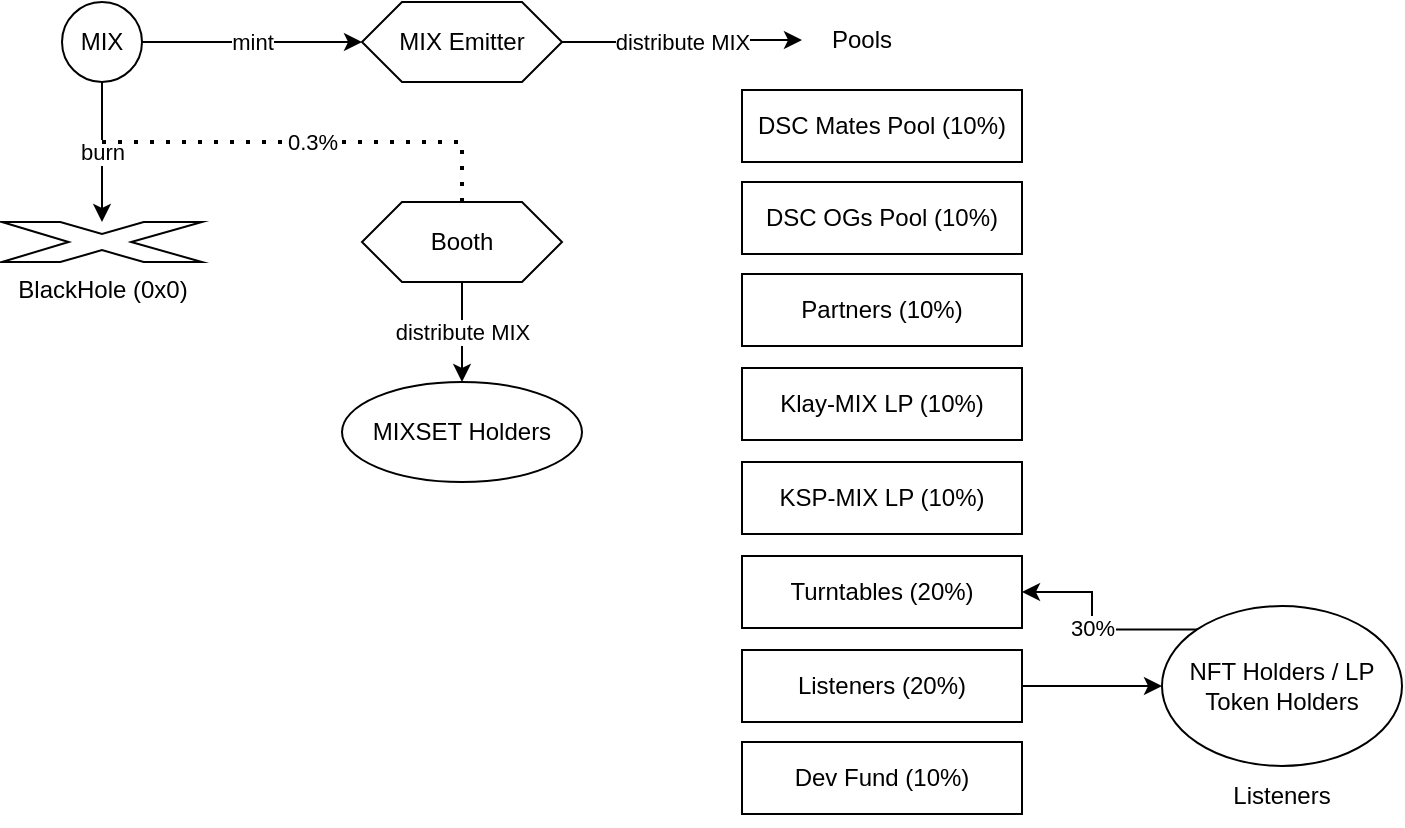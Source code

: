 <mxfile version="15.4.1" type="device"><diagram id="Rbx9h_r2KDHgTsQ75kZN" name="Page-1"><mxGraphModel dx="782" dy="428" grid="1" gridSize="10" guides="1" tooltips="1" connect="1" arrows="1" fold="1" page="1" pageScale="1" pageWidth="827" pageHeight="1169" math="0" shadow="0"><root><mxCell id="0"/><mxCell id="1" parent="0"/><mxCell id="lumkpou_DzHmQypAAvX--3" value="mint" style="edgeStyle=orthogonalEdgeStyle;rounded=0;orthogonalLoop=1;jettySize=auto;html=1;" edge="1" parent="1" source="VBQY3-6jlJTHLbp9oiR3-1" target="lumkpou_DzHmQypAAvX--2"><mxGeometry relative="1" as="geometry"/></mxCell><mxCell id="lumkpou_DzHmQypAAvX--6" value="burn" style="edgeStyle=orthogonalEdgeStyle;rounded=0;orthogonalLoop=1;jettySize=auto;html=1;" edge="1" parent="1" source="VBQY3-6jlJTHLbp9oiR3-1" target="lumkpou_DzHmQypAAvX--5"><mxGeometry relative="1" as="geometry"/></mxCell><mxCell id="VBQY3-6jlJTHLbp9oiR3-1" value="MIX" style="ellipse;whiteSpace=wrap;html=1;" parent="1" vertex="1"><mxGeometry x="90" y="40" width="40" height="40" as="geometry"/></mxCell><mxCell id="lumkpou_DzHmQypAAvX--9" value="distribute MIX" style="edgeStyle=orthogonalEdgeStyle;rounded=0;orthogonalLoop=1;jettySize=auto;html=1;entryX=0;entryY=0.5;entryDx=0;entryDy=0;" edge="1" parent="1" source="lumkpou_DzHmQypAAvX--2" target="lumkpou_DzHmQypAAvX--10"><mxGeometry relative="1" as="geometry"/></mxCell><mxCell id="lumkpou_DzHmQypAAvX--2" value="MIX Emitter" style="shape=hexagon;perimeter=hexagonPerimeter2;whiteSpace=wrap;html=1;fixedSize=1;" vertex="1" parent="1"><mxGeometry x="240" y="40" width="100" height="40" as="geometry"/></mxCell><mxCell id="lumkpou_DzHmQypAAvX--5" value="BlackHole (0x0)" style="verticalLabelPosition=bottom;verticalAlign=top;html=1;shape=mxgraph.basic.x" vertex="1" parent="1"><mxGeometry x="60" y="150" width="100" height="20" as="geometry"/></mxCell><mxCell id="lumkpou_DzHmQypAAvX--8" value="DSC Mates Pool (10%)" style="rounded=0;whiteSpace=wrap;html=1;" vertex="1" parent="1"><mxGeometry x="430" y="84" width="140" height="36" as="geometry"/></mxCell><mxCell id="lumkpou_DzHmQypAAvX--10" value="Pools" style="text;html=1;strokeColor=none;fillColor=none;align=center;verticalAlign=middle;whiteSpace=wrap;rounded=0;" vertex="1" parent="1"><mxGeometry x="460" y="44" width="60" height="30" as="geometry"/></mxCell><mxCell id="lumkpou_DzHmQypAAvX--11" value="Partners (10%)" style="rounded=0;whiteSpace=wrap;html=1;" vertex="1" parent="1"><mxGeometry x="430" y="176" width="140" height="36" as="geometry"/></mxCell><mxCell id="lumkpou_DzHmQypAAvX--12" value="DSC OGs Pool (10%)" style="rounded=0;whiteSpace=wrap;html=1;" vertex="1" parent="1"><mxGeometry x="430" y="130" width="140" height="36" as="geometry"/></mxCell><mxCell id="lumkpou_DzHmQypAAvX--13" value="Klay-MIX LP (10%)" style="rounded=0;whiteSpace=wrap;html=1;" vertex="1" parent="1"><mxGeometry x="430" y="223" width="140" height="36" as="geometry"/></mxCell><mxCell id="lumkpou_DzHmQypAAvX--14" value="KSP-MIX LP (10%)" style="rounded=0;whiteSpace=wrap;html=1;" vertex="1" parent="1"><mxGeometry x="430" y="270" width="140" height="36" as="geometry"/></mxCell><mxCell id="lumkpou_DzHmQypAAvX--15" value="Turntables (20%)" style="rounded=0;whiteSpace=wrap;html=1;" vertex="1" parent="1"><mxGeometry x="430" y="317" width="140" height="36" as="geometry"/></mxCell><mxCell id="lumkpou_DzHmQypAAvX--22" value="" style="edgeStyle=orthogonalEdgeStyle;rounded=0;orthogonalLoop=1;jettySize=auto;html=1;" edge="1" parent="1" source="lumkpou_DzHmQypAAvX--16" target="lumkpou_DzHmQypAAvX--19"><mxGeometry relative="1" as="geometry"/></mxCell><mxCell id="lumkpou_DzHmQypAAvX--16" value="Listeners (20%)" style="rounded=0;whiteSpace=wrap;html=1;" vertex="1" parent="1"><mxGeometry x="430" y="364" width="140" height="36" as="geometry"/></mxCell><mxCell id="lumkpou_DzHmQypAAvX--17" value="Dev Fund (10%)" style="rounded=0;whiteSpace=wrap;html=1;" vertex="1" parent="1"><mxGeometry x="430" y="410" width="140" height="36" as="geometry"/></mxCell><mxCell id="lumkpou_DzHmQypAAvX--23" value="30%" style="edgeStyle=orthogonalEdgeStyle;rounded=0;orthogonalLoop=1;jettySize=auto;html=1;exitX=0;exitY=0;exitDx=0;exitDy=0;entryX=1;entryY=0.5;entryDx=0;entryDy=0;" edge="1" parent="1" source="lumkpou_DzHmQypAAvX--19" target="lumkpou_DzHmQypAAvX--15"><mxGeometry relative="1" as="geometry"/></mxCell><mxCell id="lumkpou_DzHmQypAAvX--19" value="NFT Holders / LP Token Holders" style="ellipse;whiteSpace=wrap;html=1;" vertex="1" parent="1"><mxGeometry x="640" y="342" width="120" height="80" as="geometry"/></mxCell><mxCell id="lumkpou_DzHmQypAAvX--21" value="Listeners" style="text;html=1;strokeColor=none;fillColor=none;align=center;verticalAlign=middle;whiteSpace=wrap;rounded=0;" vertex="1" parent="1"><mxGeometry x="670" y="422" width="60" height="30" as="geometry"/></mxCell><mxCell id="lumkpou_DzHmQypAAvX--30" value="distribute MIX" style="edgeStyle=orthogonalEdgeStyle;rounded=0;orthogonalLoop=1;jettySize=auto;html=1;" edge="1" parent="1" source="lumkpou_DzHmQypAAvX--26" target="lumkpou_DzHmQypAAvX--29"><mxGeometry relative="1" as="geometry"/></mxCell><mxCell id="lumkpou_DzHmQypAAvX--26" value="Booth" style="shape=hexagon;perimeter=hexagonPerimeter2;whiteSpace=wrap;html=1;fixedSize=1;" vertex="1" parent="1"><mxGeometry x="240" y="140" width="100" height="40" as="geometry"/></mxCell><mxCell id="lumkpou_DzHmQypAAvX--27" value="0.3%" style="endArrow=none;dashed=1;html=1;dashPattern=1 3;strokeWidth=2;rounded=0;edgeStyle=orthogonalEdgeStyle;exitX=0.5;exitY=0;exitDx=0;exitDy=0;" edge="1" parent="1" source="lumkpou_DzHmQypAAvX--26"><mxGeometry width="50" height="50" relative="1" as="geometry"><mxPoint x="360" y="280" as="sourcePoint"/><mxPoint x="110" y="110" as="targetPoint"/><Array as="points"><mxPoint x="290" y="110"/></Array></mxGeometry></mxCell><mxCell id="lumkpou_DzHmQypAAvX--29" value="MIXSET Holders" style="ellipse;whiteSpace=wrap;html=1;" vertex="1" parent="1"><mxGeometry x="230" y="230" width="120" height="50" as="geometry"/></mxCell></root></mxGraphModel></diagram></mxfile>